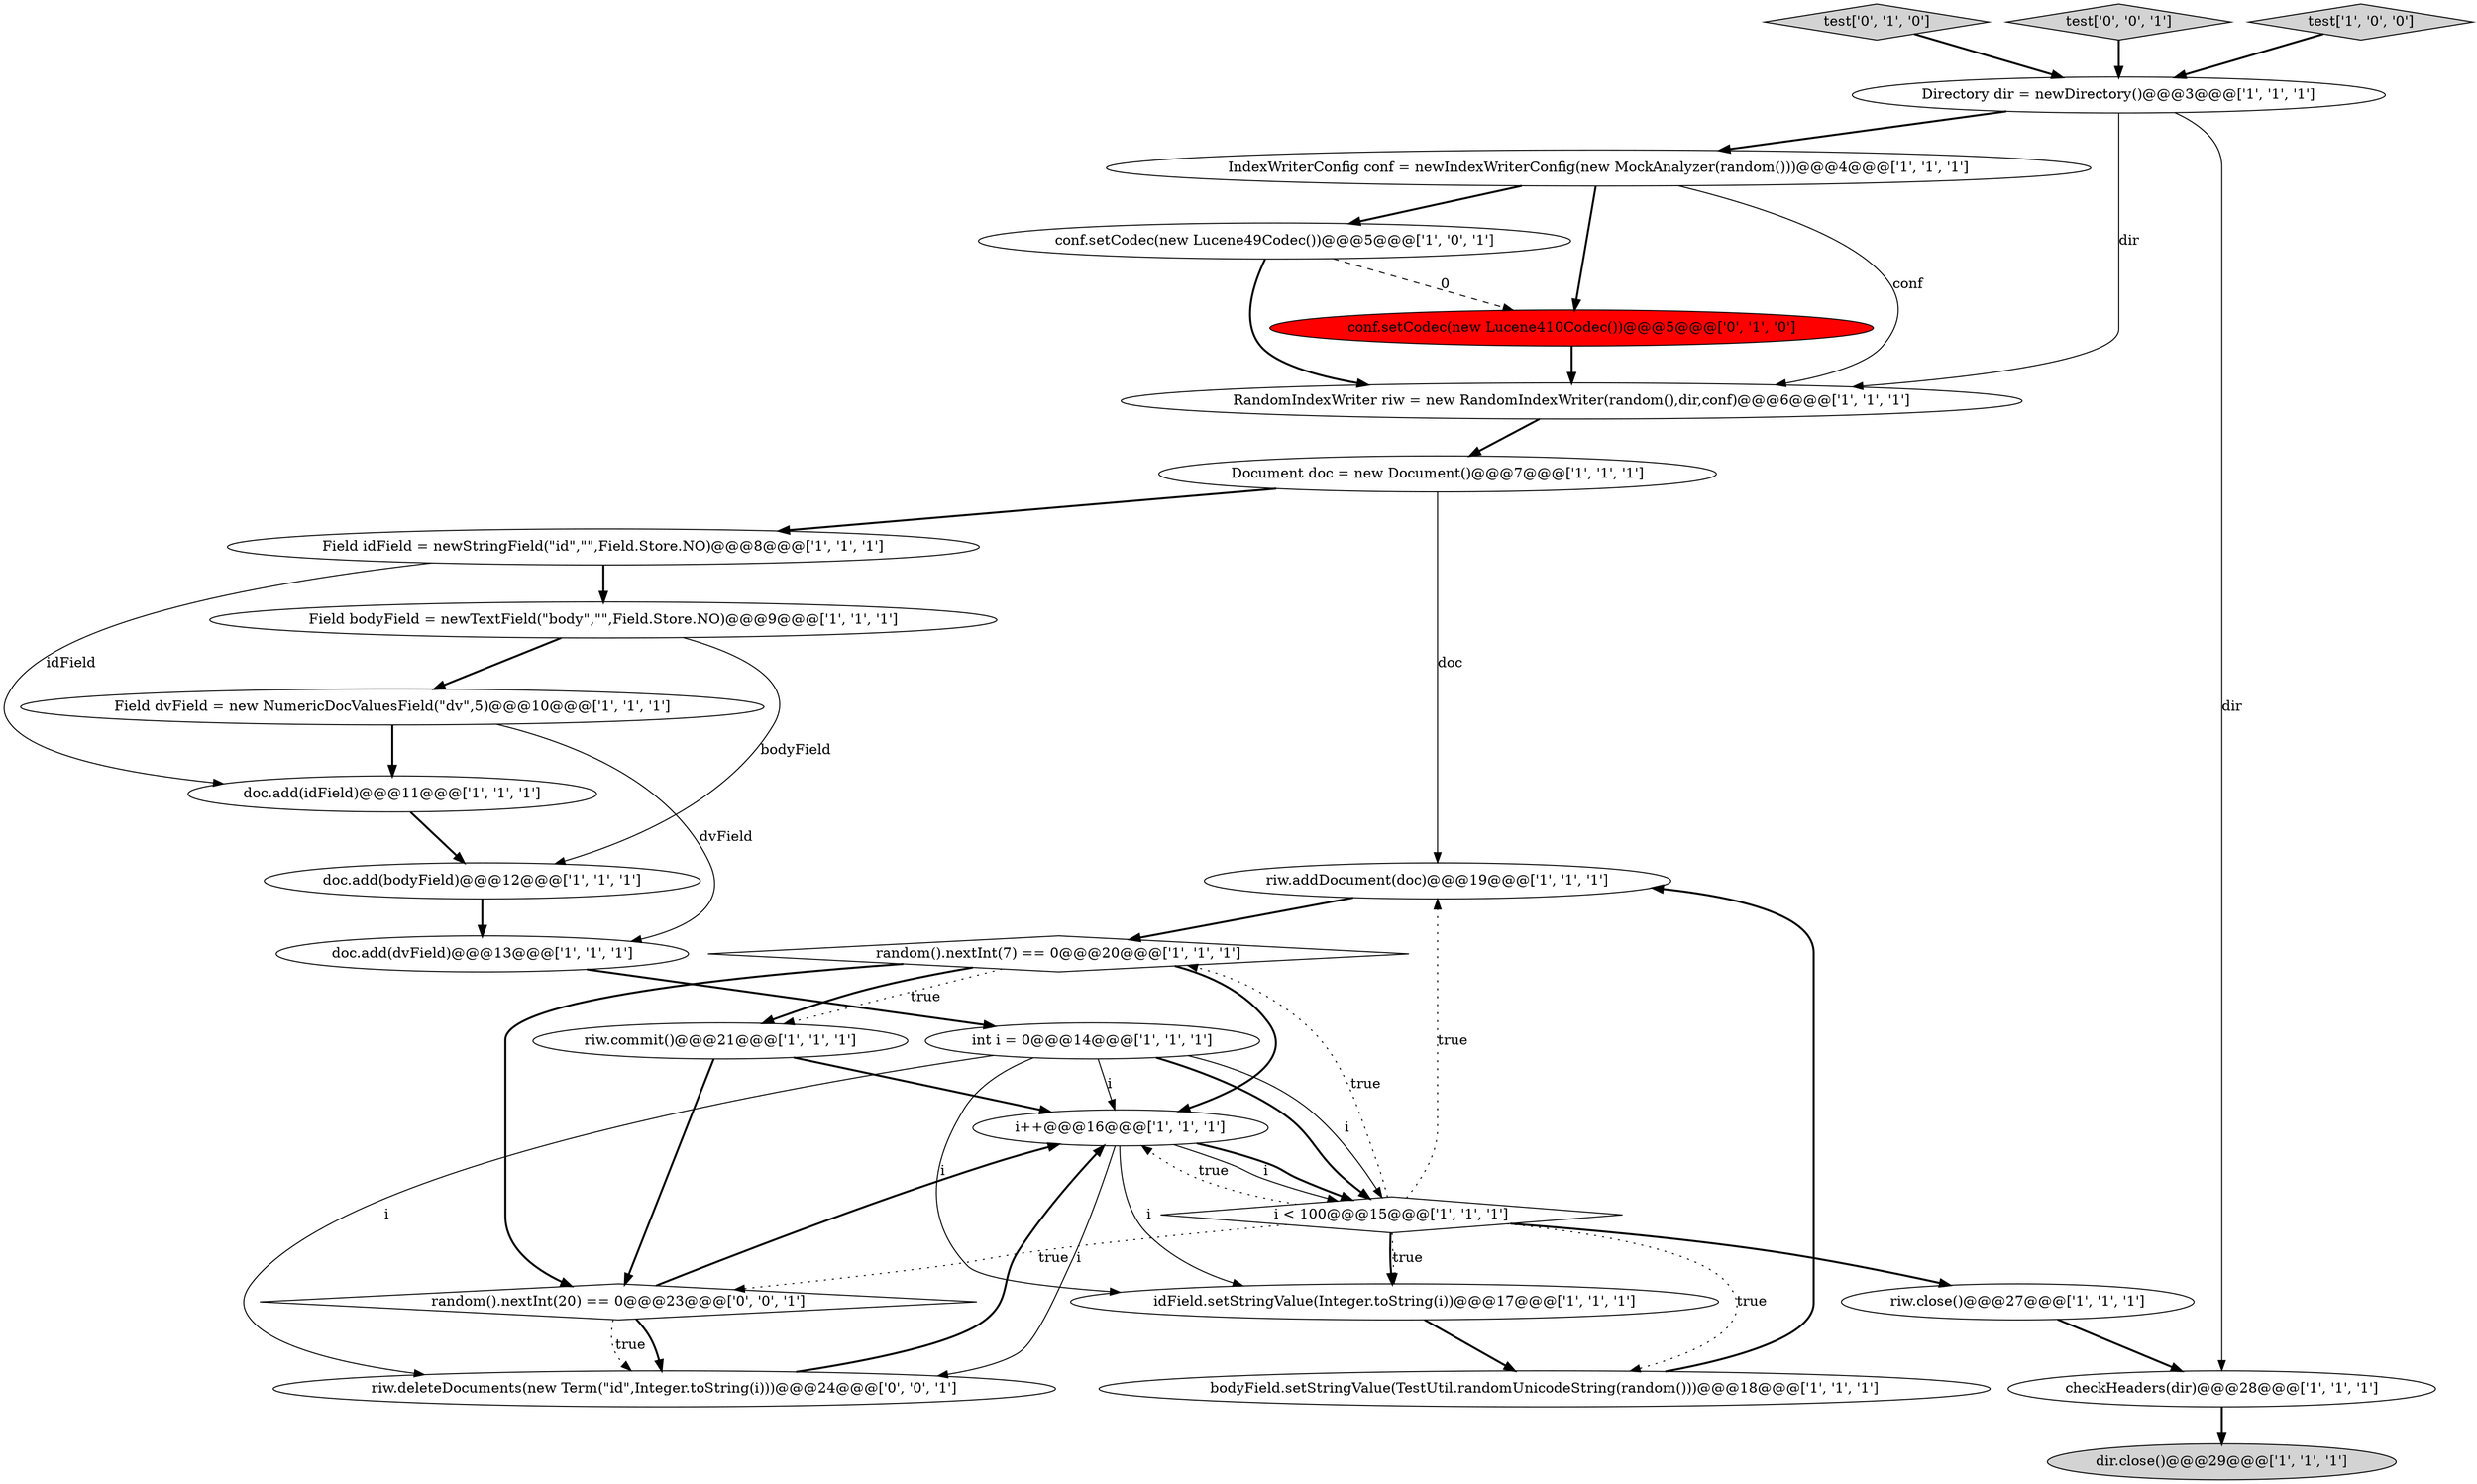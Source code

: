 digraph {
2 [style = filled, label = "riw.addDocument(doc)@@@19@@@['1', '1', '1']", fillcolor = white, shape = ellipse image = "AAA0AAABBB1BBB"];
3 [style = filled, label = "int i = 0@@@14@@@['1', '1', '1']", fillcolor = white, shape = ellipse image = "AAA0AAABBB1BBB"];
20 [style = filled, label = "Field bodyField = newTextField(\"body\",\"\",Field.Store.NO)@@@9@@@['1', '1', '1']", fillcolor = white, shape = ellipse image = "AAA0AAABBB1BBB"];
1 [style = filled, label = "conf.setCodec(new Lucene49Codec())@@@5@@@['1', '0', '1']", fillcolor = white, shape = ellipse image = "AAA0AAABBB1BBB"];
17 [style = filled, label = "Document doc = new Document()@@@7@@@['1', '1', '1']", fillcolor = white, shape = ellipse image = "AAA0AAABBB1BBB"];
13 [style = filled, label = "random().nextInt(7) == 0@@@20@@@['1', '1', '1']", fillcolor = white, shape = diamond image = "AAA0AAABBB1BBB"];
14 [style = filled, label = "doc.add(dvField)@@@13@@@['1', '1', '1']", fillcolor = white, shape = ellipse image = "AAA0AAABBB1BBB"];
6 [style = filled, label = "i++@@@16@@@['1', '1', '1']", fillcolor = white, shape = ellipse image = "AAA0AAABBB1BBB"];
16 [style = filled, label = "idField.setStringValue(Integer.toString(i))@@@17@@@['1', '1', '1']", fillcolor = white, shape = ellipse image = "AAA0AAABBB1BBB"];
21 [style = filled, label = "Field dvField = new NumericDocValuesField(\"dv\",5)@@@10@@@['1', '1', '1']", fillcolor = white, shape = ellipse image = "AAA0AAABBB1BBB"];
8 [style = filled, label = "Field idField = newStringField(\"id\",\"\",Field.Store.NO)@@@8@@@['1', '1', '1']", fillcolor = white, shape = ellipse image = "AAA0AAABBB1BBB"];
24 [style = filled, label = "test['0', '1', '0']", fillcolor = lightgray, shape = diamond image = "AAA0AAABBB2BBB"];
23 [style = filled, label = "conf.setCodec(new Lucene410Codec())@@@5@@@['0', '1', '0']", fillcolor = red, shape = ellipse image = "AAA1AAABBB2BBB"];
25 [style = filled, label = "random().nextInt(20) == 0@@@23@@@['0', '0', '1']", fillcolor = white, shape = diamond image = "AAA0AAABBB3BBB"];
22 [style = filled, label = "bodyField.setStringValue(TestUtil.randomUnicodeString(random()))@@@18@@@['1', '1', '1']", fillcolor = white, shape = ellipse image = "AAA0AAABBB1BBB"];
7 [style = filled, label = "dir.close()@@@29@@@['1', '1', '1']", fillcolor = lightgray, shape = ellipse image = "AAA0AAABBB1BBB"];
12 [style = filled, label = "i < 100@@@15@@@['1', '1', '1']", fillcolor = white, shape = diamond image = "AAA0AAABBB1BBB"];
10 [style = filled, label = "doc.add(bodyField)@@@12@@@['1', '1', '1']", fillcolor = white, shape = ellipse image = "AAA0AAABBB1BBB"];
19 [style = filled, label = "IndexWriterConfig conf = newIndexWriterConfig(new MockAnalyzer(random()))@@@4@@@['1', '1', '1']", fillcolor = white, shape = ellipse image = "AAA0AAABBB1BBB"];
0 [style = filled, label = "doc.add(idField)@@@11@@@['1', '1', '1']", fillcolor = white, shape = ellipse image = "AAA0AAABBB1BBB"];
9 [style = filled, label = "RandomIndexWriter riw = new RandomIndexWriter(random(),dir,conf)@@@6@@@['1', '1', '1']", fillcolor = white, shape = ellipse image = "AAA0AAABBB1BBB"];
26 [style = filled, label = "riw.deleteDocuments(new Term(\"id\",Integer.toString(i)))@@@24@@@['0', '0', '1']", fillcolor = white, shape = ellipse image = "AAA0AAABBB3BBB"];
27 [style = filled, label = "test['0', '0', '1']", fillcolor = lightgray, shape = diamond image = "AAA0AAABBB3BBB"];
11 [style = filled, label = "Directory dir = newDirectory()@@@3@@@['1', '1', '1']", fillcolor = white, shape = ellipse image = "AAA0AAABBB1BBB"];
4 [style = filled, label = "riw.close()@@@27@@@['1', '1', '1']", fillcolor = white, shape = ellipse image = "AAA0AAABBB1BBB"];
18 [style = filled, label = "riw.commit()@@@21@@@['1', '1', '1']", fillcolor = white, shape = ellipse image = "AAA0AAABBB1BBB"];
15 [style = filled, label = "checkHeaders(dir)@@@28@@@['1', '1', '1']", fillcolor = white, shape = ellipse image = "AAA0AAABBB1BBB"];
5 [style = filled, label = "test['1', '0', '0']", fillcolor = lightgray, shape = diamond image = "AAA0AAABBB1BBB"];
17->8 [style = bold, label=""];
14->3 [style = bold, label=""];
13->25 [style = bold, label=""];
20->10 [style = solid, label="bodyField"];
13->18 [style = dotted, label="true"];
3->16 [style = solid, label="i"];
22->2 [style = bold, label=""];
8->0 [style = solid, label="idField"];
15->7 [style = bold, label=""];
21->0 [style = bold, label=""];
6->26 [style = solid, label="i"];
10->14 [style = bold, label=""];
11->9 [style = solid, label="dir"];
4->15 [style = bold, label=""];
12->2 [style = dotted, label="true"];
9->17 [style = bold, label=""];
12->16 [style = bold, label=""];
21->14 [style = solid, label="dvField"];
3->12 [style = bold, label=""];
11->19 [style = bold, label=""];
16->22 [style = bold, label=""];
25->6 [style = bold, label=""];
26->6 [style = bold, label=""];
1->9 [style = bold, label=""];
2->13 [style = bold, label=""];
11->15 [style = solid, label="dir"];
20->21 [style = bold, label=""];
3->6 [style = solid, label="i"];
3->12 [style = solid, label="i"];
19->1 [style = bold, label=""];
0->10 [style = bold, label=""];
17->2 [style = solid, label="doc"];
12->22 [style = dotted, label="true"];
6->16 [style = solid, label="i"];
8->20 [style = bold, label=""];
12->13 [style = dotted, label="true"];
27->11 [style = bold, label=""];
12->4 [style = bold, label=""];
3->26 [style = solid, label="i"];
18->6 [style = bold, label=""];
12->6 [style = dotted, label="true"];
12->16 [style = dotted, label="true"];
24->11 [style = bold, label=""];
19->23 [style = bold, label=""];
25->26 [style = bold, label=""];
18->25 [style = bold, label=""];
5->11 [style = bold, label=""];
13->6 [style = bold, label=""];
6->12 [style = solid, label="i"];
23->9 [style = bold, label=""];
1->23 [style = dashed, label="0"];
12->25 [style = dotted, label="true"];
25->26 [style = dotted, label="true"];
13->18 [style = bold, label=""];
19->9 [style = solid, label="conf"];
6->12 [style = bold, label=""];
}
